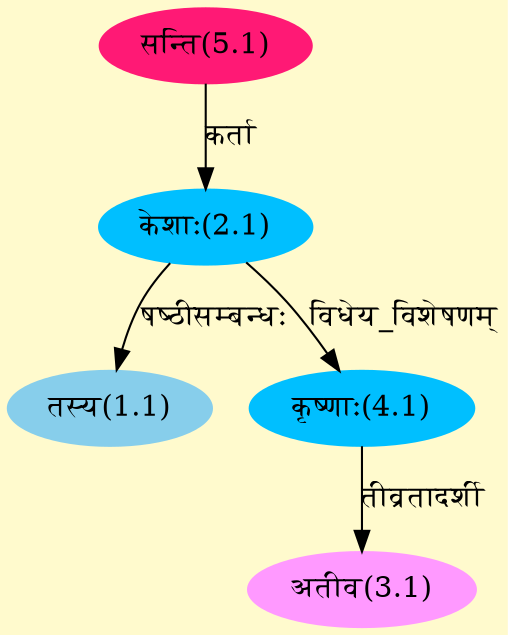 digraph G{
rankdir=BT;
 compound=true;
 bgcolor="lemonchiffon1";
Node1_1 [style=filled, color="#87CEEB" label = "तस्य(1.1)"]
Node2_1 [style=filled, color="#00BFFF" label = "केशाः(2.1)"]
Node5_1 [style=filled, color="#FF1975" label = "सन्ति(5.1)"]
Node3_1 [style=filled, color="#FF99FF" label = "अतीव(3.1)"]
Node4_1 [style=filled, color="#00BFFF" label = "कृष्णाः(4.1)"]
/* Start of Relations section */

Node1_1 -> Node2_1 [  label="षष्ठीसम्बन्धः"  dir="back" ]
Node2_1 -> Node5_1 [  label="कर्ता"  dir="back" ]
Node3_1 -> Node4_1 [  label="तीव्रतादर्शी"  dir="back" ]
Node4_1 -> Node2_1 [  label="विधेय_विशेषणम्"  dir="back" ]
}

